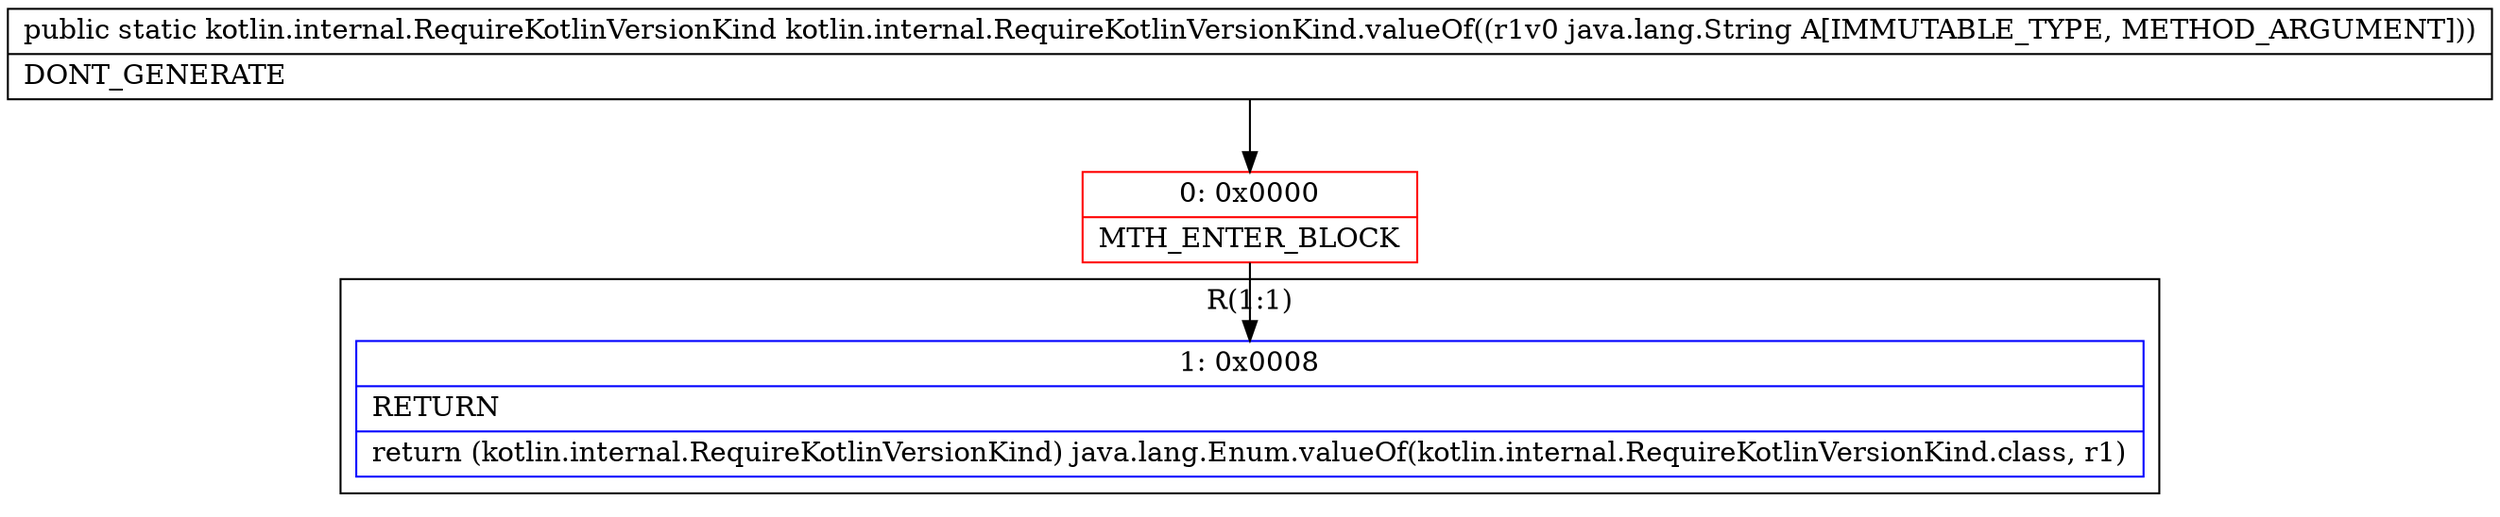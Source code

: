 digraph "CFG forkotlin.internal.RequireKotlinVersionKind.valueOf(Ljava\/lang\/String;)Lkotlin\/internal\/RequireKotlinVersionKind;" {
subgraph cluster_Region_955656465 {
label = "R(1:1)";
node [shape=record,color=blue];
Node_1 [shape=record,label="{1\:\ 0x0008|RETURN\l|return (kotlin.internal.RequireKotlinVersionKind) java.lang.Enum.valueOf(kotlin.internal.RequireKotlinVersionKind.class, r1)\l}"];
}
Node_0 [shape=record,color=red,label="{0\:\ 0x0000|MTH_ENTER_BLOCK\l}"];
MethodNode[shape=record,label="{public static kotlin.internal.RequireKotlinVersionKind kotlin.internal.RequireKotlinVersionKind.valueOf((r1v0 java.lang.String A[IMMUTABLE_TYPE, METHOD_ARGUMENT]))  | DONT_GENERATE\l}"];
MethodNode -> Node_0;
Node_0 -> Node_1;
}

